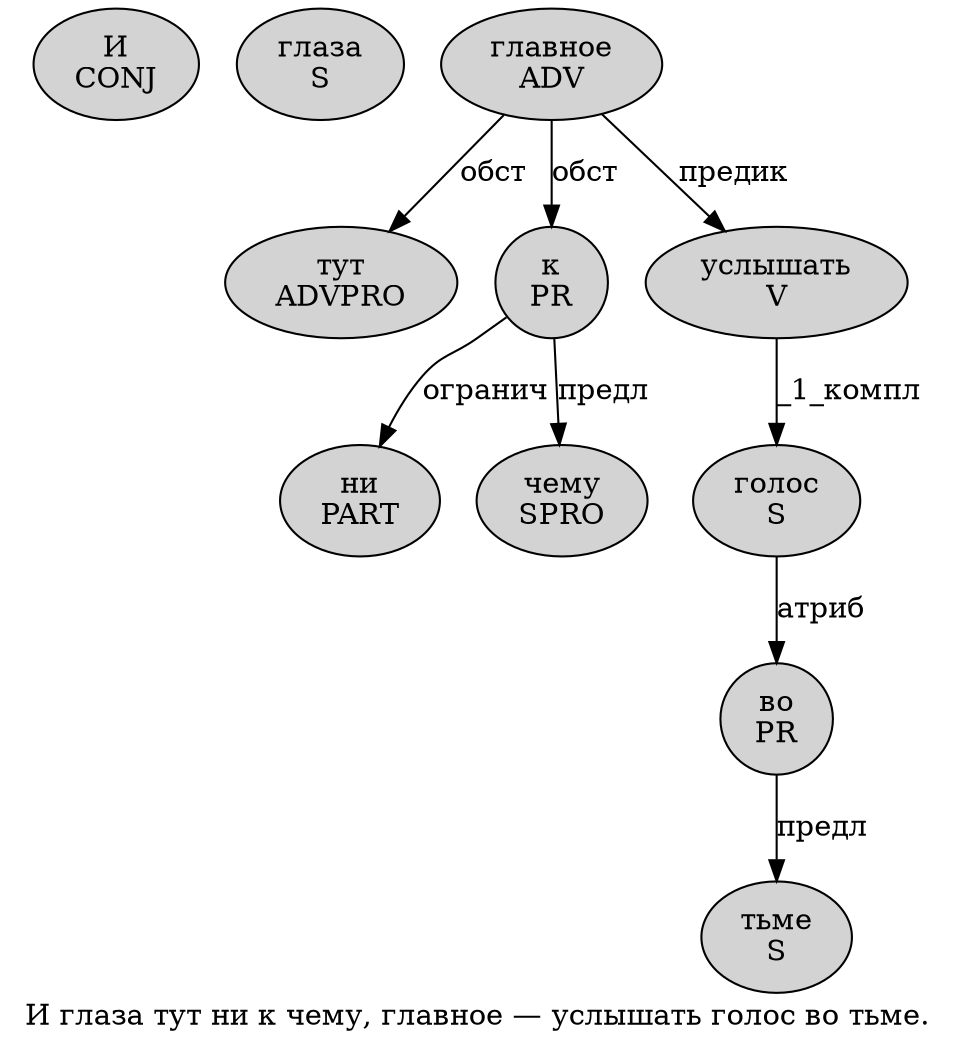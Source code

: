 digraph SENTENCE_383 {
	graph [label="И глаза тут ни к чему, главное — услышать голос во тьме."]
	node [style=filled]
		0 [label="И
CONJ" color="" fillcolor=lightgray penwidth=1 shape=ellipse]
		1 [label="глаза
S" color="" fillcolor=lightgray penwidth=1 shape=ellipse]
		2 [label="тут
ADVPRO" color="" fillcolor=lightgray penwidth=1 shape=ellipse]
		3 [label="ни
PART" color="" fillcolor=lightgray penwidth=1 shape=ellipse]
		4 [label="к
PR" color="" fillcolor=lightgray penwidth=1 shape=ellipse]
		5 [label="чему
SPRO" color="" fillcolor=lightgray penwidth=1 shape=ellipse]
		7 [label="главное
ADV" color="" fillcolor=lightgray penwidth=1 shape=ellipse]
		9 [label="услышать
V" color="" fillcolor=lightgray penwidth=1 shape=ellipse]
		10 [label="голос
S" color="" fillcolor=lightgray penwidth=1 shape=ellipse]
		11 [label="во
PR" color="" fillcolor=lightgray penwidth=1 shape=ellipse]
		12 [label="тьме
S" color="" fillcolor=lightgray penwidth=1 shape=ellipse]
			7 -> 2 [label="обст"]
			7 -> 4 [label="обст"]
			7 -> 9 [label="предик"]
			4 -> 3 [label="огранич"]
			4 -> 5 [label="предл"]
			10 -> 11 [label="атриб"]
			11 -> 12 [label="предл"]
			9 -> 10 [label="_1_компл"]
}